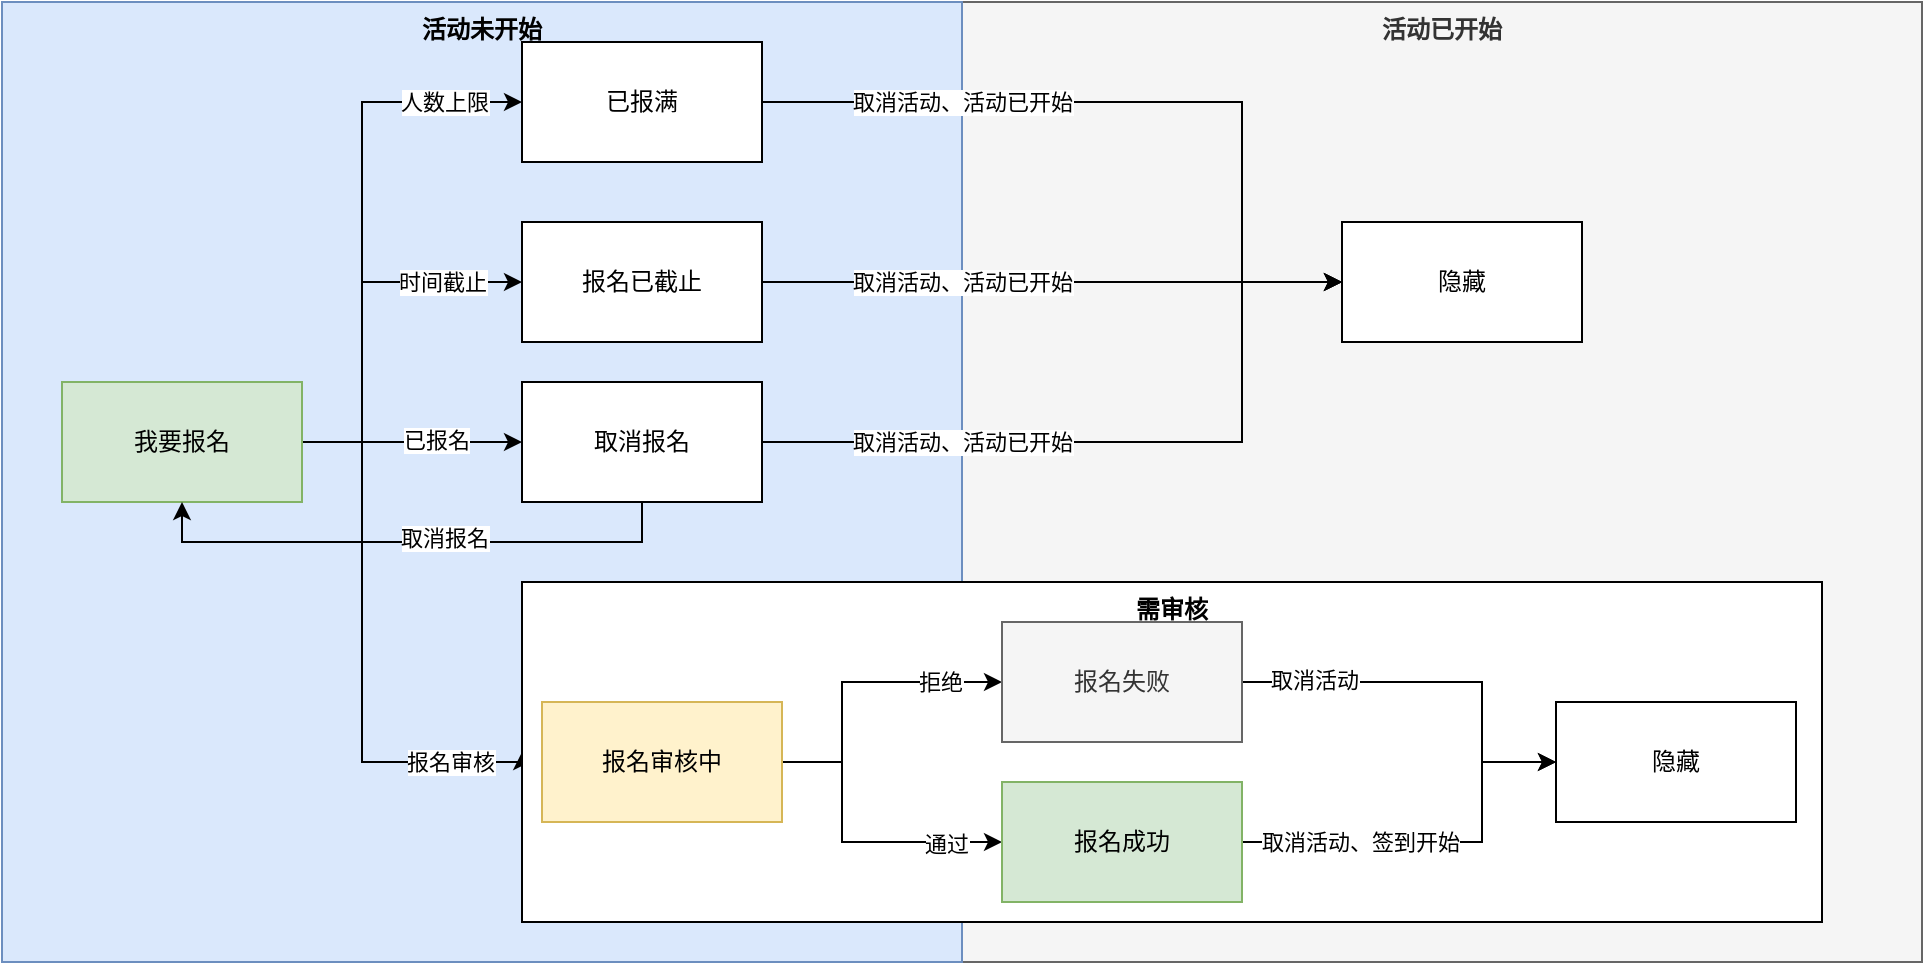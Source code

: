 <mxfile version="24.2.1" type="github">
  <diagram id="MiOrzETxx8iC8Nfip_mO" name="第 1 页">
    <mxGraphModel dx="1136" dy="698" grid="1" gridSize="10" guides="1" tooltips="1" connect="1" arrows="1" fold="1" page="1" pageScale="1" pageWidth="827" pageHeight="1169" math="0" shadow="0">
      <root>
        <mxCell id="0" />
        <mxCell id="1" parent="0" />
        <mxCell id="ADFqfZhxBl0647d1QpZo-20" value="活动已开始" style="whiteSpace=wrap;html=1;aspect=fixed;horizontal=1;fontStyle=1;align=center;verticalAlign=top;fillColor=#f5f5f5;fontColor=#333333;strokeColor=#666666;" vertex="1" parent="1">
          <mxGeometry x="530" y="50" width="480" height="480" as="geometry" />
        </mxCell>
        <mxCell id="ADFqfZhxBl0647d1QpZo-19" value="活动未开始" style="whiteSpace=wrap;html=1;aspect=fixed;horizontal=1;fontStyle=1;align=center;verticalAlign=top;fillColor=#dae8fc;strokeColor=#6c8ebf;" vertex="1" parent="1">
          <mxGeometry x="50" y="50" width="480" height="480" as="geometry" />
        </mxCell>
        <mxCell id="ADFqfZhxBl0647d1QpZo-9" style="edgeStyle=orthogonalEdgeStyle;rounded=0;orthogonalLoop=1;jettySize=auto;html=1;exitX=1;exitY=0.5;exitDx=0;exitDy=0;entryX=0;entryY=0.5;entryDx=0;entryDy=0;" edge="1" parent="1" source="ADFqfZhxBl0647d1QpZo-1" target="ADFqfZhxBl0647d1QpZo-8">
          <mxGeometry relative="1" as="geometry">
            <Array as="points">
              <mxPoint x="230" y="270" />
              <mxPoint x="230" y="100" />
            </Array>
          </mxGeometry>
        </mxCell>
        <mxCell id="ADFqfZhxBl0647d1QpZo-33" value="人数上限" style="edgeLabel;html=1;align=center;verticalAlign=middle;resizable=0;points=[];" vertex="1" connectable="0" parent="ADFqfZhxBl0647d1QpZo-9">
          <mxGeometry x="0.802" y="1" relative="1" as="geometry">
            <mxPoint x="-12" y="1" as="offset" />
          </mxGeometry>
        </mxCell>
        <mxCell id="ADFqfZhxBl0647d1QpZo-17" style="edgeStyle=orthogonalEdgeStyle;rounded=0;orthogonalLoop=1;jettySize=auto;html=1;exitX=1;exitY=0.5;exitDx=0;exitDy=0;entryX=0;entryY=0.5;entryDx=0;entryDy=0;" edge="1" parent="1" source="ADFqfZhxBl0647d1QpZo-1" target="ADFqfZhxBl0647d1QpZo-16">
          <mxGeometry relative="1" as="geometry" />
        </mxCell>
        <mxCell id="ADFqfZhxBl0647d1QpZo-35" value="已报名" style="edgeLabel;html=1;align=center;verticalAlign=middle;resizable=0;points=[];" vertex="1" connectable="0" parent="ADFqfZhxBl0647d1QpZo-17">
          <mxGeometry x="0.211" y="1" relative="1" as="geometry">
            <mxPoint as="offset" />
          </mxGeometry>
        </mxCell>
        <mxCell id="ADFqfZhxBl0647d1QpZo-22" style="edgeStyle=orthogonalEdgeStyle;rounded=0;orthogonalLoop=1;jettySize=auto;html=1;exitX=1;exitY=0.5;exitDx=0;exitDy=0;entryX=0;entryY=0.5;entryDx=0;entryDy=0;" edge="1" parent="1" source="ADFqfZhxBl0647d1QpZo-1" target="ADFqfZhxBl0647d1QpZo-21">
          <mxGeometry relative="1" as="geometry">
            <Array as="points">
              <mxPoint x="230" y="270" />
              <mxPoint x="230" y="430" />
            </Array>
          </mxGeometry>
        </mxCell>
        <mxCell id="ADFqfZhxBl0647d1QpZo-40" value="报名审核" style="edgeLabel;html=1;align=center;verticalAlign=middle;resizable=0;points=[];" vertex="1" connectable="0" parent="ADFqfZhxBl0647d1QpZo-22">
          <mxGeometry x="0.64" y="1" relative="1" as="geometry">
            <mxPoint x="8" y="1" as="offset" />
          </mxGeometry>
        </mxCell>
        <mxCell id="ADFqfZhxBl0647d1QpZo-23" style="edgeStyle=orthogonalEdgeStyle;rounded=0;orthogonalLoop=1;jettySize=auto;html=1;exitX=1;exitY=0.5;exitDx=0;exitDy=0;entryX=0;entryY=0.5;entryDx=0;entryDy=0;" edge="1" parent="1" source="ADFqfZhxBl0647d1QpZo-1" target="ADFqfZhxBl0647d1QpZo-10">
          <mxGeometry relative="1" as="geometry">
            <Array as="points">
              <mxPoint x="230" y="270" />
              <mxPoint x="230" y="190" />
            </Array>
          </mxGeometry>
        </mxCell>
        <mxCell id="ADFqfZhxBl0647d1QpZo-34" value="时间截止" style="edgeLabel;html=1;align=center;verticalAlign=middle;resizable=0;points=[];" vertex="1" connectable="0" parent="ADFqfZhxBl0647d1QpZo-23">
          <mxGeometry x="0.699" y="1" relative="1" as="geometry">
            <mxPoint x="-12" y="1" as="offset" />
          </mxGeometry>
        </mxCell>
        <mxCell id="ADFqfZhxBl0647d1QpZo-1" value="我要报名" style="rounded=0;whiteSpace=wrap;html=1;fillColor=#d5e8d4;strokeColor=#82b366;" vertex="1" parent="1">
          <mxGeometry x="80" y="240" width="120" height="60" as="geometry" />
        </mxCell>
        <mxCell id="ADFqfZhxBl0647d1QpZo-21" value="需审核" style="rounded=0;whiteSpace=wrap;html=1;align=center;verticalAlign=top;fontStyle=1" vertex="1" parent="1">
          <mxGeometry x="310" y="340" width="650" height="170" as="geometry" />
        </mxCell>
        <mxCell id="ADFqfZhxBl0647d1QpZo-14" style="edgeStyle=orthogonalEdgeStyle;rounded=0;orthogonalLoop=1;jettySize=auto;html=1;exitX=1;exitY=0.5;exitDx=0;exitDy=0;" edge="1" parent="1" source="ADFqfZhxBl0647d1QpZo-5" target="ADFqfZhxBl0647d1QpZo-13">
          <mxGeometry relative="1" as="geometry">
            <Array as="points">
              <mxPoint x="470" y="430" />
              <mxPoint x="470" y="390" />
            </Array>
          </mxGeometry>
        </mxCell>
        <mxCell id="ADFqfZhxBl0647d1QpZo-41" value="拒绝" style="edgeLabel;html=1;align=center;verticalAlign=middle;resizable=0;points=[];" vertex="1" connectable="0" parent="ADFqfZhxBl0647d1QpZo-14">
          <mxGeometry x="0.456" y="-1" relative="1" as="geometry">
            <mxPoint x="10" y="-1" as="offset" />
          </mxGeometry>
        </mxCell>
        <mxCell id="ADFqfZhxBl0647d1QpZo-15" style="edgeStyle=orthogonalEdgeStyle;rounded=0;orthogonalLoop=1;jettySize=auto;html=1;exitX=1;exitY=0.5;exitDx=0;exitDy=0;entryX=0;entryY=0.5;entryDx=0;entryDy=0;" edge="1" parent="1" source="ADFqfZhxBl0647d1QpZo-5" target="ADFqfZhxBl0647d1QpZo-12">
          <mxGeometry relative="1" as="geometry">
            <Array as="points">
              <mxPoint x="470" y="430" />
              <mxPoint x="470" y="470" />
            </Array>
          </mxGeometry>
        </mxCell>
        <mxCell id="ADFqfZhxBl0647d1QpZo-42" value="通过" style="edgeLabel;html=1;align=center;verticalAlign=middle;resizable=0;points=[];" vertex="1" connectable="0" parent="ADFqfZhxBl0647d1QpZo-15">
          <mxGeometry x="0.63" y="-1" relative="1" as="geometry">
            <mxPoint as="offset" />
          </mxGeometry>
        </mxCell>
        <mxCell id="ADFqfZhxBl0647d1QpZo-5" value="报名审核中" style="whiteSpace=wrap;html=1;rounded=0;fillColor=#fff2cc;strokeColor=#d6b656;" vertex="1" parent="1">
          <mxGeometry x="320" y="400" width="120" height="60" as="geometry" />
        </mxCell>
        <mxCell id="ADFqfZhxBl0647d1QpZo-25" style="edgeStyle=orthogonalEdgeStyle;rounded=0;orthogonalLoop=1;jettySize=auto;html=1;exitX=1;exitY=0.5;exitDx=0;exitDy=0;entryX=0;entryY=0.5;entryDx=0;entryDy=0;" edge="1" parent="1" source="ADFqfZhxBl0647d1QpZo-8" target="ADFqfZhxBl0647d1QpZo-18">
          <mxGeometry relative="1" as="geometry">
            <Array as="points">
              <mxPoint x="670" y="100" />
              <mxPoint x="670" y="190" />
            </Array>
          </mxGeometry>
        </mxCell>
        <mxCell id="ADFqfZhxBl0647d1QpZo-36" value="取消活动、活动已开始" style="edgeLabel;html=1;align=center;verticalAlign=middle;resizable=0;points=[];" vertex="1" connectable="0" parent="ADFqfZhxBl0647d1QpZo-25">
          <mxGeometry x="-0.213" y="1" relative="1" as="geometry">
            <mxPoint x="-50" y="1" as="offset" />
          </mxGeometry>
        </mxCell>
        <mxCell id="ADFqfZhxBl0647d1QpZo-8" value="已报满" style="whiteSpace=wrap;html=1;rounded=0;" vertex="1" parent="1">
          <mxGeometry x="310" y="70" width="120" height="60" as="geometry" />
        </mxCell>
        <mxCell id="ADFqfZhxBl0647d1QpZo-24" style="edgeStyle=orthogonalEdgeStyle;rounded=0;orthogonalLoop=1;jettySize=auto;html=1;exitX=1;exitY=0.5;exitDx=0;exitDy=0;entryX=0;entryY=0.5;entryDx=0;entryDy=0;" edge="1" parent="1" source="ADFqfZhxBl0647d1QpZo-10" target="ADFqfZhxBl0647d1QpZo-18">
          <mxGeometry relative="1" as="geometry" />
        </mxCell>
        <mxCell id="ADFqfZhxBl0647d1QpZo-10" value="报名已截止" style="whiteSpace=wrap;html=1;rounded=0;" vertex="1" parent="1">
          <mxGeometry x="310" y="160" width="120" height="60" as="geometry" />
        </mxCell>
        <mxCell id="ADFqfZhxBl0647d1QpZo-30" style="edgeStyle=orthogonalEdgeStyle;rounded=0;orthogonalLoop=1;jettySize=auto;html=1;exitX=1;exitY=0.5;exitDx=0;exitDy=0;entryX=0;entryY=0.5;entryDx=0;entryDy=0;" edge="1" parent="1" source="ADFqfZhxBl0647d1QpZo-12" target="ADFqfZhxBl0647d1QpZo-28">
          <mxGeometry relative="1" as="geometry">
            <Array as="points">
              <mxPoint x="790" y="470" />
              <mxPoint x="790" y="430" />
            </Array>
          </mxGeometry>
        </mxCell>
        <mxCell id="ADFqfZhxBl0647d1QpZo-32" value="取消活动、签到开始" style="edgeLabel;html=1;align=center;verticalAlign=middle;resizable=0;points=[];" vertex="1" connectable="0" parent="ADFqfZhxBl0647d1QpZo-30">
          <mxGeometry x="-0.632" y="1" relative="1" as="geometry">
            <mxPoint x="23" y="1" as="offset" />
          </mxGeometry>
        </mxCell>
        <mxCell id="ADFqfZhxBl0647d1QpZo-12" value="报名成功" style="whiteSpace=wrap;html=1;rounded=0;fillColor=#d5e8d4;strokeColor=#82b366;" vertex="1" parent="1">
          <mxGeometry x="550" y="440" width="120" height="60" as="geometry" />
        </mxCell>
        <mxCell id="ADFqfZhxBl0647d1QpZo-29" style="edgeStyle=orthogonalEdgeStyle;rounded=0;orthogonalLoop=1;jettySize=auto;html=1;exitX=1;exitY=0.5;exitDx=0;exitDy=0;" edge="1" parent="1" source="ADFqfZhxBl0647d1QpZo-13" target="ADFqfZhxBl0647d1QpZo-28">
          <mxGeometry relative="1" as="geometry">
            <Array as="points">
              <mxPoint x="790" y="390" />
              <mxPoint x="790" y="430" />
            </Array>
          </mxGeometry>
        </mxCell>
        <mxCell id="ADFqfZhxBl0647d1QpZo-31" value="取消活动" style="edgeLabel;html=1;align=center;verticalAlign=middle;resizable=0;points=[];" vertex="1" connectable="0" parent="ADFqfZhxBl0647d1QpZo-29">
          <mxGeometry x="-0.633" y="2" relative="1" as="geometry">
            <mxPoint y="1" as="offset" />
          </mxGeometry>
        </mxCell>
        <mxCell id="ADFqfZhxBl0647d1QpZo-13" value="报名失败" style="whiteSpace=wrap;html=1;rounded=0;fillColor=#f5f5f5;fontColor=#333333;strokeColor=#666666;" vertex="1" parent="1">
          <mxGeometry x="550" y="360" width="120" height="60" as="geometry" />
        </mxCell>
        <mxCell id="ADFqfZhxBl0647d1QpZo-26" value="&lt;span style=&quot;color: rgb(0, 0, 0); font-family: Helvetica; font-size: 11px; font-style: normal; font-variant-ligatures: normal; font-variant-caps: normal; font-weight: 400; letter-spacing: normal; orphans: 2; text-align: center; text-indent: 0px; text-transform: none; widows: 2; word-spacing: 0px; -webkit-text-stroke-width: 0px; white-space: nowrap; background-color: rgb(255, 255, 255); text-decoration-thickness: initial; text-decoration-style: initial; text-decoration-color: initial; display: inline !important; float: none;&quot;&gt;取消活动、活动已开始&lt;/span&gt;" style="edgeStyle=orthogonalEdgeStyle;rounded=0;orthogonalLoop=1;jettySize=auto;html=1;exitX=1;exitY=0.5;exitDx=0;exitDy=0;entryX=0;entryY=0.5;entryDx=0;entryDy=0;" edge="1" parent="1" source="ADFqfZhxBl0647d1QpZo-16" target="ADFqfZhxBl0647d1QpZo-18">
          <mxGeometry x="-0.46" relative="1" as="geometry">
            <mxPoint x="650" y="190" as="targetPoint" />
            <Array as="points">
              <mxPoint x="670" y="270" />
              <mxPoint x="670" y="190" />
            </Array>
            <mxPoint as="offset" />
          </mxGeometry>
        </mxCell>
        <mxCell id="ADFqfZhxBl0647d1QpZo-38" style="edgeStyle=orthogonalEdgeStyle;rounded=0;orthogonalLoop=1;jettySize=auto;html=1;exitX=0.5;exitY=1;exitDx=0;exitDy=0;entryX=0.5;entryY=1;entryDx=0;entryDy=0;" edge="1" parent="1" source="ADFqfZhxBl0647d1QpZo-16" target="ADFqfZhxBl0647d1QpZo-1">
          <mxGeometry relative="1" as="geometry" />
        </mxCell>
        <mxCell id="ADFqfZhxBl0647d1QpZo-39" value="取消报名" style="edgeLabel;html=1;align=center;verticalAlign=middle;resizable=0;points=[];" vertex="1" connectable="0" parent="ADFqfZhxBl0647d1QpZo-38">
          <mxGeometry x="0.011" y="-2" relative="1" as="geometry">
            <mxPoint x="17" as="offset" />
          </mxGeometry>
        </mxCell>
        <mxCell id="ADFqfZhxBl0647d1QpZo-16" value="取消报名" style="whiteSpace=wrap;html=1;rounded=0;" vertex="1" parent="1">
          <mxGeometry x="310" y="240" width="120" height="60" as="geometry" />
        </mxCell>
        <mxCell id="ADFqfZhxBl0647d1QpZo-18" value="隐藏" style="whiteSpace=wrap;html=1;rounded=0;" vertex="1" parent="1">
          <mxGeometry x="720" y="160" width="120" height="60" as="geometry" />
        </mxCell>
        <mxCell id="ADFqfZhxBl0647d1QpZo-28" value="隐藏" style="whiteSpace=wrap;html=1;rounded=0;" vertex="1" parent="1">
          <mxGeometry x="827" y="400" width="120" height="60" as="geometry" />
        </mxCell>
        <mxCell id="ADFqfZhxBl0647d1QpZo-37" value="取消活动、活动已开始" style="edgeLabel;html=1;align=center;verticalAlign=middle;resizable=0;points=[];" vertex="1" connectable="0" parent="1">
          <mxGeometry x="530.005" y="190.0" as="geometry" />
        </mxCell>
      </root>
    </mxGraphModel>
  </diagram>
</mxfile>
